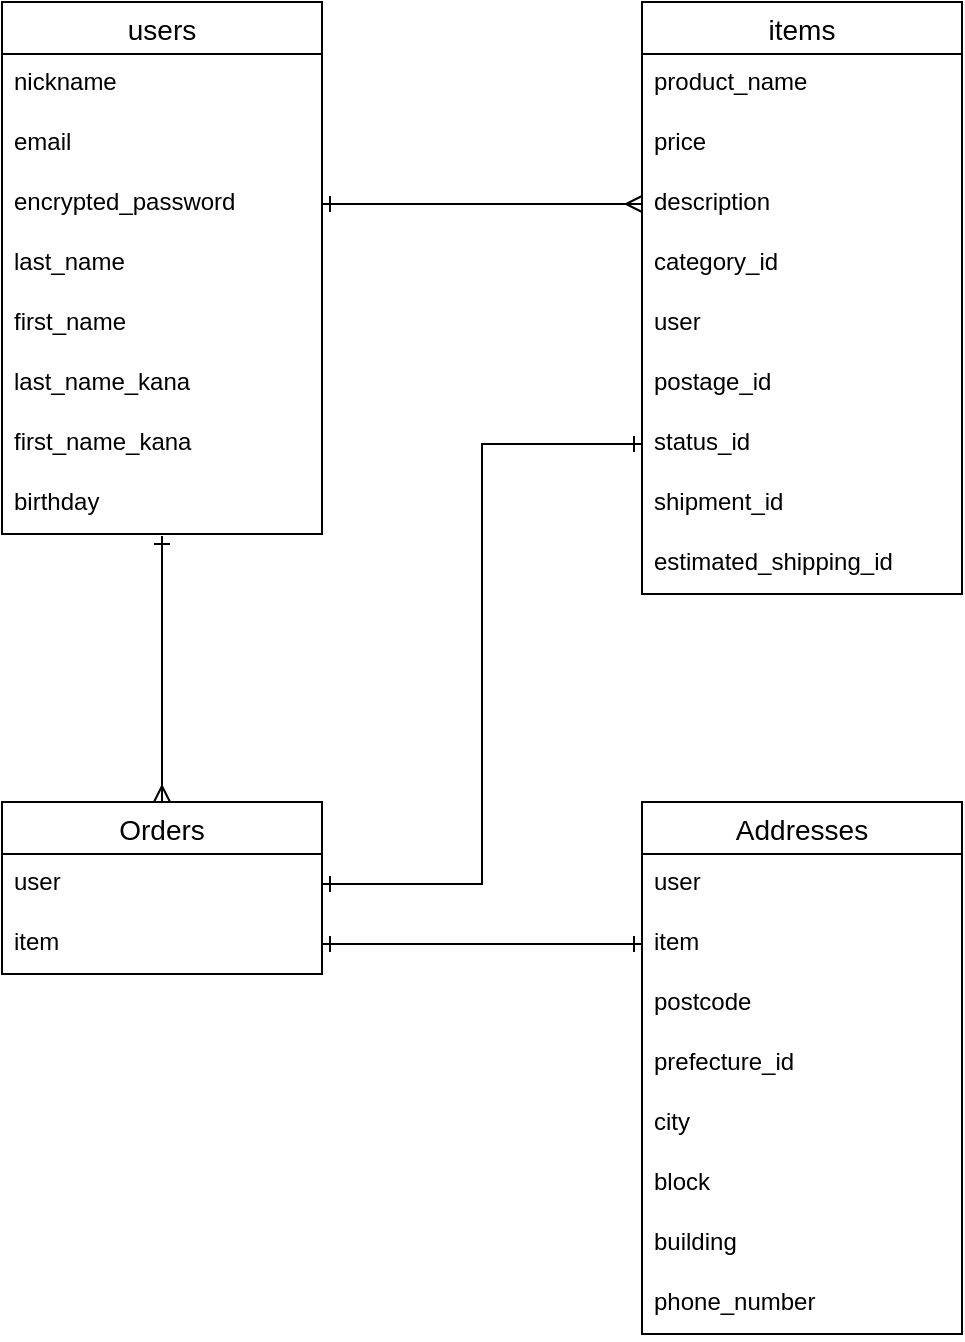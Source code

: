 <mxfile>
    <diagram id="wouF4HBIJ7ue4IDoaHgA" name="ページ1">
        <mxGraphModel dx="728" dy="680" grid="1" gridSize="10" guides="1" tooltips="1" connect="1" arrows="1" fold="1" page="1" pageScale="1" pageWidth="827" pageHeight="1169" math="0" shadow="0">
            <root>
                <mxCell id="0"/>
                <mxCell id="1" parent="0"/>
                <mxCell id="2" value="items" style="swimlane;fontStyle=0;childLayout=stackLayout;horizontal=1;startSize=26;horizontalStack=0;resizeParent=1;resizeParentMax=0;resizeLast=0;collapsible=1;marginBottom=0;align=center;fontSize=14;" parent="1" vertex="1">
                    <mxGeometry x="400" y="40" width="160" height="296" as="geometry"/>
                </mxCell>
                <mxCell id="4" value="product_name" style="text;strokeColor=none;fillColor=none;spacingLeft=4;spacingRight=4;overflow=hidden;rotatable=0;points=[[0,0.5],[1,0.5]];portConstraint=eastwest;fontSize=12;" parent="2" vertex="1">
                    <mxGeometry y="26" width="160" height="30" as="geometry"/>
                </mxCell>
                <mxCell id="30" value="price" style="text;strokeColor=none;fillColor=none;spacingLeft=4;spacingRight=4;overflow=hidden;rotatable=0;points=[[0,0.5],[1,0.5]];portConstraint=eastwest;fontSize=12;" parent="2" vertex="1">
                    <mxGeometry y="56" width="160" height="30" as="geometry"/>
                </mxCell>
                <mxCell id="32" value="description" style="text;strokeColor=none;fillColor=none;spacingLeft=4;spacingRight=4;overflow=hidden;rotatable=0;points=[[0,0.5],[1,0.5]];portConstraint=eastwest;fontSize=12;" parent="2" vertex="1">
                    <mxGeometry y="86" width="160" height="30" as="geometry"/>
                </mxCell>
                <mxCell id="33" value="category_id" style="text;strokeColor=none;fillColor=none;spacingLeft=4;spacingRight=4;overflow=hidden;rotatable=0;points=[[0,0.5],[1,0.5]];portConstraint=eastwest;fontSize=12;" parent="2" vertex="1">
                    <mxGeometry y="116" width="160" height="30" as="geometry"/>
                </mxCell>
                <mxCell id="34" value="user" style="text;strokeColor=none;fillColor=none;spacingLeft=4;spacingRight=4;overflow=hidden;rotatable=0;points=[[0,0.5],[1,0.5]];portConstraint=eastwest;fontSize=12;" parent="2" vertex="1">
                    <mxGeometry y="146" width="160" height="30" as="geometry"/>
                </mxCell>
                <mxCell id="28" value="postage_id" style="text;strokeColor=none;fillColor=none;spacingLeft=4;spacingRight=4;overflow=hidden;rotatable=0;points=[[0,0.5],[1,0.5]];portConstraint=eastwest;fontSize=12;" parent="2" vertex="1">
                    <mxGeometry y="176" width="160" height="30" as="geometry"/>
                </mxCell>
                <mxCell id="31" value="status_id" style="text;strokeColor=none;fillColor=none;spacingLeft=4;spacingRight=4;overflow=hidden;rotatable=0;points=[[0,0.5],[1,0.5]];portConstraint=eastwest;fontSize=12;" parent="2" vertex="1">
                    <mxGeometry y="206" width="160" height="30" as="geometry"/>
                </mxCell>
                <mxCell id="29" value="shipment_id" style="text;strokeColor=none;fillColor=none;spacingLeft=4;spacingRight=4;overflow=hidden;rotatable=0;points=[[0,0.5],[1,0.5]];portConstraint=eastwest;fontSize=12;" parent="2" vertex="1">
                    <mxGeometry y="236" width="160" height="30" as="geometry"/>
                </mxCell>
                <mxCell id="35" value="estimated_shipping_id" style="text;strokeColor=none;fillColor=none;spacingLeft=4;spacingRight=4;overflow=hidden;rotatable=0;points=[[0,0.5],[1,0.5]];portConstraint=eastwest;fontSize=12;" parent="2" vertex="1">
                    <mxGeometry y="266" width="160" height="30" as="geometry"/>
                </mxCell>
                <mxCell id="49" style="edgeStyle=none;rounded=0;orthogonalLoop=1;jettySize=auto;html=1;exitX=0.5;exitY=0;exitDx=0;exitDy=0;entryX=0.5;entryY=1.033;entryDx=0;entryDy=0;entryPerimeter=0;startArrow=ERmany;startFill=0;endArrow=ERone;endFill=0;" parent="1" source="6" target="13" edge="1">
                    <mxGeometry relative="1" as="geometry"/>
                </mxCell>
                <mxCell id="6" value="Orders" style="swimlane;fontStyle=0;childLayout=stackLayout;horizontal=1;startSize=26;horizontalStack=0;resizeParent=1;resizeParentMax=0;resizeLast=0;collapsible=1;marginBottom=0;align=center;fontSize=14;" parent="1" vertex="1">
                    <mxGeometry x="80" y="440" width="160" height="86" as="geometry"/>
                </mxCell>
                <mxCell id="7" value="user" style="text;strokeColor=none;fillColor=none;spacingLeft=4;spacingRight=4;overflow=hidden;rotatable=0;points=[[0,0.5],[1,0.5]];portConstraint=eastwest;fontSize=12;" parent="6" vertex="1">
                    <mxGeometry y="26" width="160" height="30" as="geometry"/>
                </mxCell>
                <mxCell id="8" value="item" style="text;strokeColor=none;fillColor=none;spacingLeft=4;spacingRight=4;overflow=hidden;rotatable=0;points=[[0,0.5],[1,0.5]];portConstraint=eastwest;fontSize=12;" parent="6" vertex="1">
                    <mxGeometry y="56" width="160" height="30" as="geometry"/>
                </mxCell>
                <mxCell id="10" value="users" style="swimlane;fontStyle=0;childLayout=stackLayout;horizontal=1;startSize=26;horizontalStack=0;resizeParent=1;resizeParentMax=0;resizeLast=0;collapsible=1;marginBottom=0;align=center;fontSize=14;" parent="1" vertex="1">
                    <mxGeometry x="80" y="40" width="160" height="266" as="geometry"/>
                </mxCell>
                <mxCell id="12" value="nickname" style="text;strokeColor=none;fillColor=none;spacingLeft=4;spacingRight=4;overflow=hidden;rotatable=0;points=[[0,0.5],[1,0.5]];portConstraint=eastwest;fontSize=12;" parent="10" vertex="1">
                    <mxGeometry y="26" width="160" height="30" as="geometry"/>
                </mxCell>
                <mxCell id="21" value="email" style="text;strokeColor=none;fillColor=none;spacingLeft=4;spacingRight=4;overflow=hidden;rotatable=0;points=[[0,0.5],[1,0.5]];portConstraint=eastwest;fontSize=12;" parent="10" vertex="1">
                    <mxGeometry y="56" width="160" height="30" as="geometry"/>
                </mxCell>
                <mxCell id="23" value="encrypted_password" style="text;strokeColor=none;fillColor=none;spacingLeft=4;spacingRight=4;overflow=hidden;rotatable=0;points=[[0,0.5],[1,0.5]];portConstraint=eastwest;fontSize=12;" parent="10" vertex="1">
                    <mxGeometry y="86" width="160" height="30" as="geometry"/>
                </mxCell>
                <mxCell id="20" value="last_name" style="text;strokeColor=none;fillColor=none;spacingLeft=4;spacingRight=4;overflow=hidden;rotatable=0;points=[[0,0.5],[1,0.5]];portConstraint=eastwest;fontSize=12;" parent="10" vertex="1">
                    <mxGeometry y="116" width="160" height="30" as="geometry"/>
                </mxCell>
                <mxCell id="22" value="first_name" style="text;strokeColor=none;fillColor=none;spacingLeft=4;spacingRight=4;overflow=hidden;rotatable=0;points=[[0,0.5],[1,0.5]];portConstraint=eastwest;fontSize=12;" parent="10" vertex="1">
                    <mxGeometry y="146" width="160" height="30" as="geometry"/>
                </mxCell>
                <mxCell id="25" value="last_name_kana" style="text;strokeColor=none;fillColor=none;spacingLeft=4;spacingRight=4;overflow=hidden;rotatable=0;points=[[0,0.5],[1,0.5]];portConstraint=eastwest;fontSize=12;" parent="10" vertex="1">
                    <mxGeometry y="176" width="160" height="30" as="geometry"/>
                </mxCell>
                <mxCell id="26" value="first_name_kana" style="text;strokeColor=none;fillColor=none;spacingLeft=4;spacingRight=4;overflow=hidden;rotatable=0;points=[[0,0.5],[1,0.5]];portConstraint=eastwest;fontSize=12;" parent="10" vertex="1">
                    <mxGeometry y="206" width="160" height="30" as="geometry"/>
                </mxCell>
                <mxCell id="13" value="birthday" style="text;strokeColor=none;fillColor=none;spacingLeft=4;spacingRight=4;overflow=hidden;rotatable=0;points=[[0,0.5],[1,0.5]];portConstraint=eastwest;fontSize=12;" parent="10" vertex="1">
                    <mxGeometry y="236" width="160" height="30" as="geometry"/>
                </mxCell>
                <mxCell id="14" value="Addresses" style="swimlane;fontStyle=0;childLayout=stackLayout;horizontal=1;startSize=26;horizontalStack=0;resizeParent=1;resizeParentMax=0;resizeLast=0;collapsible=1;marginBottom=0;align=center;fontSize=14;" parent="1" vertex="1">
                    <mxGeometry x="400" y="440" width="160" height="266" as="geometry"/>
                </mxCell>
                <mxCell id="53" value="user" style="text;strokeColor=none;fillColor=none;spacingLeft=4;spacingRight=4;overflow=hidden;rotatable=0;points=[[0,0.5],[1,0.5]];portConstraint=eastwest;fontSize=12;" vertex="1" parent="14">
                    <mxGeometry y="26" width="160" height="30" as="geometry"/>
                </mxCell>
                <mxCell id="52" value="item" style="text;strokeColor=none;fillColor=none;spacingLeft=4;spacingRight=4;overflow=hidden;rotatable=0;points=[[0,0.5],[1,0.5]];portConstraint=eastwest;fontSize=12;" vertex="1" parent="14">
                    <mxGeometry y="56" width="160" height="30" as="geometry"/>
                </mxCell>
                <mxCell id="15" value="postcode" style="text;strokeColor=none;fillColor=none;spacingLeft=4;spacingRight=4;overflow=hidden;rotatable=0;points=[[0,0.5],[1,0.5]];portConstraint=eastwest;fontSize=12;" parent="14" vertex="1">
                    <mxGeometry y="86" width="160" height="30" as="geometry"/>
                </mxCell>
                <mxCell id="16" value="prefecture_id" style="text;strokeColor=none;fillColor=none;spacingLeft=4;spacingRight=4;overflow=hidden;rotatable=0;points=[[0,0.5],[1,0.5]];portConstraint=eastwest;fontSize=12;" parent="14" vertex="1">
                    <mxGeometry y="116" width="160" height="30" as="geometry"/>
                </mxCell>
                <mxCell id="36" value="city" style="text;strokeColor=none;fillColor=none;spacingLeft=4;spacingRight=4;overflow=hidden;rotatable=0;points=[[0,0.5],[1,0.5]];portConstraint=eastwest;fontSize=12;" parent="14" vertex="1">
                    <mxGeometry y="146" width="160" height="30" as="geometry"/>
                </mxCell>
                <mxCell id="38" value="block" style="text;strokeColor=none;fillColor=none;spacingLeft=4;spacingRight=4;overflow=hidden;rotatable=0;points=[[0,0.5],[1,0.5]];portConstraint=eastwest;fontSize=12;" parent="14" vertex="1">
                    <mxGeometry y="176" width="160" height="30" as="geometry"/>
                </mxCell>
                <mxCell id="39" value="building" style="text;strokeColor=none;fillColor=none;spacingLeft=4;spacingRight=4;overflow=hidden;rotatable=0;points=[[0,0.5],[1,0.5]];portConstraint=eastwest;fontSize=12;" parent="14" vertex="1">
                    <mxGeometry y="206" width="160" height="30" as="geometry"/>
                </mxCell>
                <mxCell id="37" value="phone_number" style="text;strokeColor=none;fillColor=none;spacingLeft=4;spacingRight=4;overflow=hidden;rotatable=0;points=[[0,0.5],[1,0.5]];portConstraint=eastwest;fontSize=12;" parent="14" vertex="1">
                    <mxGeometry y="236" width="160" height="30" as="geometry"/>
                </mxCell>
                <mxCell id="46" style="edgeStyle=none;rounded=0;orthogonalLoop=1;jettySize=auto;html=1;exitX=1;exitY=0.5;exitDx=0;exitDy=0;entryX=0;entryY=0.5;entryDx=0;entryDy=0;endArrow=ERmany;endFill=0;startArrow=ERone;startFill=0;" parent="1" source="23" target="32" edge="1">
                    <mxGeometry relative="1" as="geometry"/>
                </mxCell>
                <mxCell id="50" style="edgeStyle=none;rounded=0;orthogonalLoop=1;jettySize=auto;html=1;exitX=1;exitY=0.5;exitDx=0;exitDy=0;startArrow=ERone;startFill=0;endArrow=ERone;endFill=0;entryX=0;entryY=0.5;entryDx=0;entryDy=0;" parent="1" source="8" target="52" edge="1">
                    <mxGeometry relative="1" as="geometry"/>
                </mxCell>
                <mxCell id="51" style="edgeStyle=none;rounded=0;orthogonalLoop=1;jettySize=auto;html=1;exitX=0;exitY=0.5;exitDx=0;exitDy=0;entryX=1;entryY=0.5;entryDx=0;entryDy=0;startArrow=ERone;startFill=0;endArrow=ERone;endFill=0;" parent="1" source="31" target="7" edge="1">
                    <mxGeometry relative="1" as="geometry">
                        <Array as="points">
                            <mxPoint x="320" y="261"/>
                            <mxPoint x="320" y="481"/>
                        </Array>
                    </mxGeometry>
                </mxCell>
            </root>
        </mxGraphModel>
    </diagram>
</mxfile>
